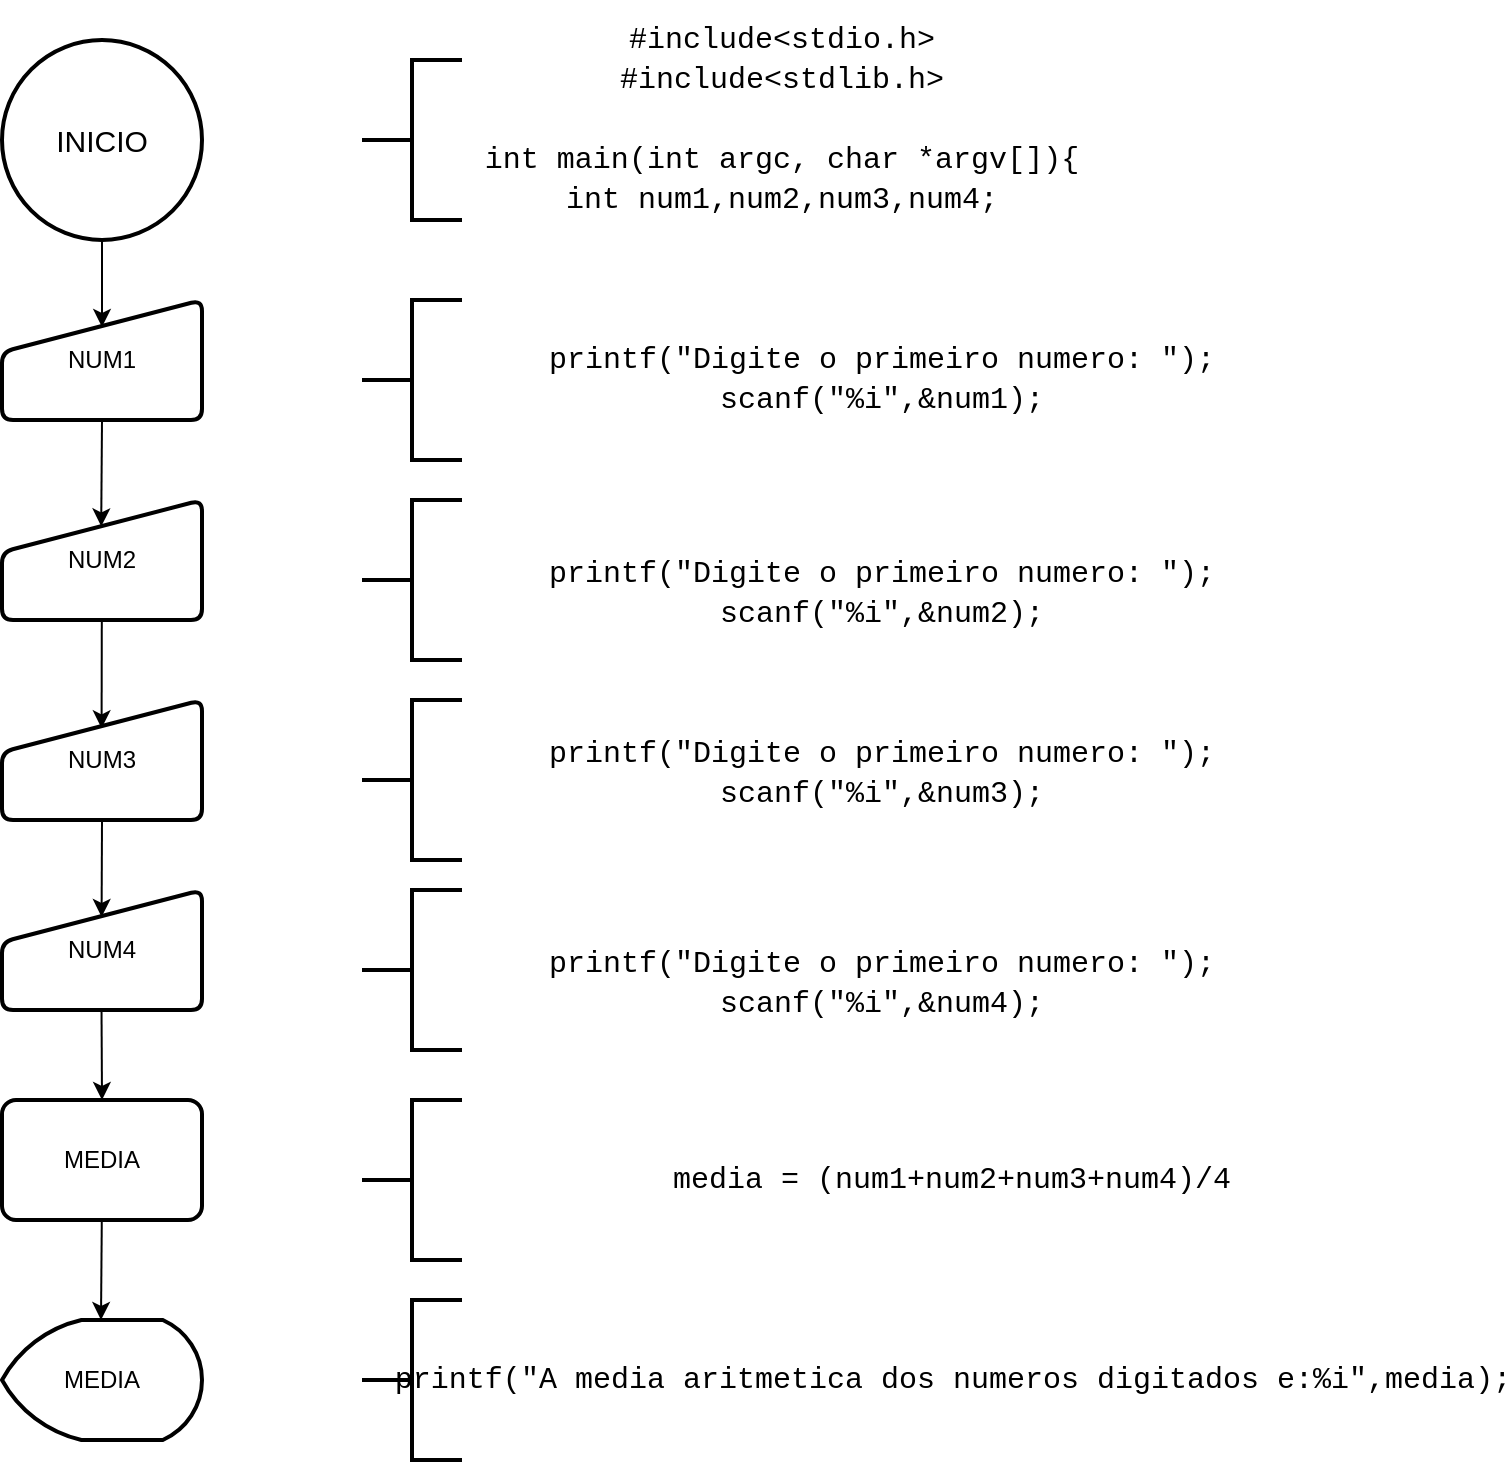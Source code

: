 <mxfile version="14.9.8" type="github">
  <diagram id="C5RBs43oDa-KdzZeNtuy" name="Page-1">
    <mxGraphModel dx="1422" dy="762" grid="1" gridSize="10" guides="1" tooltips="1" connect="1" arrows="1" fold="1" page="1" pageScale="1" pageWidth="827" pageHeight="1169" background="none" math="1" shadow="0">
      <root>
        <mxCell id="WIyWlLk6GJQsqaUBKTNV-0" />
        <mxCell id="WIyWlLk6GJQsqaUBKTNV-1" parent="WIyWlLk6GJQsqaUBKTNV-0" />
        <mxCell id="nSisR4guIrfHE9iIkY8Y-0" value="NUM1" style="html=1;strokeWidth=2;shape=manualInput;whiteSpace=wrap;rounded=1;size=26;arcSize=11;verticalAlign=middle;align=center;" parent="WIyWlLk6GJQsqaUBKTNV-1" vertex="1">
          <mxGeometry x="80" y="260" width="100" height="60" as="geometry" />
        </mxCell>
        <mxCell id="nSisR4guIrfHE9iIkY8Y-1" value="&lt;font style=&quot;font-size: 15px&quot;&gt;INICIO&lt;/font&gt;" style="strokeWidth=2;html=1;shape=mxgraph.flowchart.start_2;whiteSpace=wrap;verticalAlign=middle;align=center;" parent="WIyWlLk6GJQsqaUBKTNV-1" vertex="1">
          <mxGeometry x="80" y="130" width="100" height="100" as="geometry" />
        </mxCell>
        <mxCell id="nSisR4guIrfHE9iIkY8Y-5" value="" style="endArrow=classic;html=1;exitX=0.5;exitY=1;exitDx=0;exitDy=0;exitPerimeter=0;entryX=0.5;entryY=0.225;entryDx=0;entryDy=0;entryPerimeter=0;" parent="WIyWlLk6GJQsqaUBKTNV-1" source="nSisR4guIrfHE9iIkY8Y-1" target="nSisR4guIrfHE9iIkY8Y-0" edge="1">
          <mxGeometry width="50" height="50" relative="1" as="geometry">
            <mxPoint x="36" y="340" as="sourcePoint" />
            <mxPoint x="130" y="270" as="targetPoint" />
          </mxGeometry>
        </mxCell>
        <mxCell id="nSisR4guIrfHE9iIkY8Y-6" value="" style="endArrow=classic;html=1;exitX=0.5;exitY=1;exitDx=0;exitDy=0;entryX=0.496;entryY=0.22;entryDx=0;entryDy=0;entryPerimeter=0;" parent="WIyWlLk6GJQsqaUBKTNV-1" source="nSisR4guIrfHE9iIkY8Y-0" edge="1">
          <mxGeometry width="50" height="50" relative="1" as="geometry">
            <mxPoint x="129" y="330.0" as="sourcePoint" />
            <mxPoint x="129.6" y="373.2" as="targetPoint" />
          </mxGeometry>
        </mxCell>
        <mxCell id="pyFOSILM-I7uizpb-qyc-0" value="MEDIA" style="strokeWidth=2;html=1;shape=mxgraph.flowchart.display;whiteSpace=wrap;" parent="WIyWlLk6GJQsqaUBKTNV-1" vertex="1">
          <mxGeometry x="80" y="770" width="100" height="60" as="geometry" />
        </mxCell>
        <mxCell id="pyFOSILM-I7uizpb-qyc-3" value="&#xa;&#xa;&lt;div style=&quot;font-family: consolas, &amp;quot;courier new&amp;quot;, monospace; font-weight: normal; font-size: 15px; line-height: 20px;&quot;&gt;&lt;div&gt;&lt;span style=&quot;&quot;&gt;printf&lt;/span&gt;&lt;span style=&quot;&quot;&gt;(&lt;/span&gt;&lt;span style=&quot;&quot;&gt;&quot;Digite&amp;nbsp;o&amp;nbsp;primeiro&amp;nbsp;numero:&amp;nbsp;&quot;&lt;/span&gt;&lt;span style=&quot;&quot;&gt;);&lt;/span&gt;&lt;/div&gt;&lt;div&gt;&lt;span style=&quot;&quot;&gt;scanf&lt;/span&gt;&lt;span style=&quot;&quot;&gt;(&lt;/span&gt;&lt;span style=&quot;&quot;&gt;&quot;&lt;/span&gt;&lt;span style=&quot;&quot;&gt;%i&lt;/span&gt;&lt;span style=&quot;&quot;&gt;&quot;&lt;/span&gt;&lt;span style=&quot;&quot;&gt;,&amp;amp;&lt;/span&gt;&lt;span style=&quot;&quot;&gt;num1&lt;/span&gt;&lt;span style=&quot;&quot;&gt;);&lt;/span&gt;&lt;/div&gt;&lt;/div&gt;&#xa;&#xa;" style="text;html=1;strokeColor=none;fillColor=none;align=center;verticalAlign=middle;whiteSpace=wrap;rounded=0;labelBorderColor=none;" parent="WIyWlLk6GJQsqaUBKTNV-1" vertex="1">
          <mxGeometry x="320" y="280" width="400" height="40" as="geometry" />
        </mxCell>
        <mxCell id="pyFOSILM-I7uizpb-qyc-4" value="" style="strokeWidth=2;html=1;shape=mxgraph.flowchart.annotation_2;align=left;labelPosition=right;pointerEvents=1;" parent="WIyWlLk6GJQsqaUBKTNV-1" vertex="1">
          <mxGeometry x="260" y="360" width="50" height="80" as="geometry" />
        </mxCell>
        <mxCell id="pyFOSILM-I7uizpb-qyc-6" value="" style="strokeWidth=2;html=1;shape=mxgraph.flowchart.annotation_2;align=left;labelPosition=right;pointerEvents=1;" parent="WIyWlLk6GJQsqaUBKTNV-1" vertex="1">
          <mxGeometry x="260" y="260" width="50" height="80" as="geometry" />
        </mxCell>
        <mxCell id="pyFOSILM-I7uizpb-qyc-7" value="" style="strokeWidth=2;html=1;shape=mxgraph.flowchart.annotation_2;align=left;labelPosition=right;pointerEvents=1;" parent="WIyWlLk6GJQsqaUBKTNV-1" vertex="1">
          <mxGeometry x="260" y="660" width="50" height="80" as="geometry" />
        </mxCell>
        <mxCell id="pyFOSILM-I7uizpb-qyc-10" value="&lt;div style=&quot;font-family: &amp;#34;consolas&amp;#34; , &amp;#34;courier new&amp;#34; , monospace ; font-weight: normal ; font-size: 15px ; line-height: 20px&quot;&gt;&lt;div style=&quot;font-family: &amp;#34;consolas&amp;#34; , &amp;#34;courier new&amp;#34; , monospace ; line-height: 20px&quot;&gt;media = (num1+num2+num3+num4)/4&lt;/div&gt;&lt;/div&gt;" style="text;html=1;rounded=0;align=center;verticalAlign=middle;labelBorderColor=none;whiteSpace=wrap;" parent="WIyWlLk6GJQsqaUBKTNV-1" vertex="1">
          <mxGeometry x="310" y="680" width="490" height="40" as="geometry" />
        </mxCell>
        <mxCell id="pyFOSILM-I7uizpb-qyc-12" value="&lt;div style=&quot;font-family: &amp;#34;consolas&amp;#34; , &amp;#34;courier new&amp;#34; , monospace ; font-weight: normal ; font-size: 15px ; line-height: 20px&quot;&gt;&lt;div style=&quot;font-family: &amp;#34;consolas&amp;#34; , &amp;#34;courier new&amp;#34; , monospace ; line-height: 20px&quot;&gt;&lt;div&gt;&lt;span&gt;#include&lt;/span&gt;&lt;span&gt;&amp;lt;stdio.h&amp;gt;&lt;/span&gt;&lt;/div&gt;&lt;div&gt;&lt;span&gt;#include&lt;/span&gt;&lt;span&gt;&amp;lt;stdlib.h&amp;gt;&lt;/span&gt;&lt;/div&gt;&lt;br&gt;&lt;div&gt;&lt;span&gt;int&lt;/span&gt;&amp;nbsp;&lt;span&gt;main&lt;/span&gt;(&lt;span&gt;int&lt;/span&gt;&amp;nbsp;&lt;span&gt;argc&lt;/span&gt;,&amp;nbsp;&lt;span&gt;char&lt;/span&gt;&amp;nbsp;*&lt;span&gt;argv&lt;/span&gt;&lt;span&gt;[]&lt;/span&gt;){&lt;/div&gt;&lt;div&gt;&lt;span&gt;int&lt;/span&gt;&amp;nbsp;num1,num2,num3,num4;&lt;/div&gt;&lt;/div&gt;&lt;/div&gt;" style="text;whiteSpace=wrap;html=1;rounded=0;align=center;verticalAlign=middle;labelBorderColor=none;" parent="WIyWlLk6GJQsqaUBKTNV-1" vertex="1">
          <mxGeometry x="320" y="110" width="300" height="120" as="geometry" />
        </mxCell>
        <mxCell id="pyFOSILM-I7uizpb-qyc-13" value="" style="strokeWidth=2;html=1;shape=mxgraph.flowchart.annotation_2;align=left;labelPosition=right;pointerEvents=1;" parent="WIyWlLk6GJQsqaUBKTNV-1" vertex="1">
          <mxGeometry x="260" y="140" width="50" height="80" as="geometry" />
        </mxCell>
        <mxCell id="WQtvyT2Jt8s8oRUtYBUV-0" value="MEDIA" style="rounded=1;whiteSpace=wrap;html=1;absoluteArcSize=1;arcSize=14;strokeWidth=2;align=center;verticalAlign=middle;" parent="WIyWlLk6GJQsqaUBKTNV-1" vertex="1">
          <mxGeometry x="80" y="660" width="100" height="60" as="geometry" />
        </mxCell>
        <mxCell id="WQtvyT2Jt8s8oRUtYBUV-1" value="" style="endArrow=classic;html=1;exitX=0.5;exitY=1;exitDx=0;exitDy=0;" parent="WIyWlLk6GJQsqaUBKTNV-1" edge="1">
          <mxGeometry width="50" height="50" relative="1" as="geometry">
            <mxPoint x="129.9" y="720" as="sourcePoint" />
            <mxPoint x="129.5" y="770" as="targetPoint" />
          </mxGeometry>
        </mxCell>
        <mxCell id="WQtvyT2Jt8s8oRUtYBUV-2" value="NUM2" style="html=1;strokeWidth=2;shape=manualInput;whiteSpace=wrap;rounded=1;size=26;arcSize=11;verticalAlign=middle;align=center;" parent="WIyWlLk6GJQsqaUBKTNV-1" vertex="1">
          <mxGeometry x="80" y="360" width="100" height="60" as="geometry" />
        </mxCell>
        <mxCell id="WQtvyT2Jt8s8oRUtYBUV-3" value="" style="endArrow=classic;html=1;exitX=0.5;exitY=1;exitDx=0;exitDy=0;entryX=0.498;entryY=0.236;entryDx=0;entryDy=0;entryPerimeter=0;" parent="WIyWlLk6GJQsqaUBKTNV-1" target="oTk-Pp67aPwzLTNpCu4k-0" edge="1">
          <mxGeometry width="50" height="50" relative="1" as="geometry">
            <mxPoint x="129.9" y="420" as="sourcePoint" />
            <mxPoint x="130" y="460" as="targetPoint" />
          </mxGeometry>
        </mxCell>
        <mxCell id="WQtvyT2Jt8s8oRUtYBUV-4" value="" style="strokeWidth=2;html=1;shape=mxgraph.flowchart.annotation_2;align=left;labelPosition=right;pointerEvents=1;" parent="WIyWlLk6GJQsqaUBKTNV-1" vertex="1">
          <mxGeometry x="260" y="760" width="50" height="80" as="geometry" />
        </mxCell>
        <mxCell id="WQtvyT2Jt8s8oRUtYBUV-5" value="&lt;div style=&quot;font-family: &amp;#34;consolas&amp;#34; , &amp;#34;courier new&amp;#34; , monospace ; font-weight: normal ; font-size: 15px ; line-height: 20px&quot;&gt;&lt;div style=&quot;font-family: &amp;#34;consolas&amp;#34; , &amp;#34;courier new&amp;#34; , monospace ; line-height: 20px&quot;&gt;&lt;span&gt;printf&lt;/span&gt;(&lt;span style=&quot;font-family: &amp;#34;consolas&amp;#34; , &amp;#34;courier new&amp;#34; , monospace&quot;&gt;&quot;A&amp;nbsp;media&amp;nbsp;aritmetica&amp;nbsp;dos&amp;nbsp;numeros&amp;nbsp;digitados&amp;nbsp;e:&lt;/span&gt;&lt;span style=&quot;font-family: &amp;#34;consolas&amp;#34; , &amp;#34;courier new&amp;#34; , monospace&quot;&gt;%i&lt;/span&gt;&lt;span style=&quot;font-family: &amp;#34;consolas&amp;#34; , &amp;#34;courier new&amp;#34; , monospace&quot;&gt;&quot;,&lt;/span&gt;&lt;span style=&quot;font-family: &amp;#34;consolas&amp;#34; , &amp;#34;courier new&amp;#34; , monospace&quot;&gt;media&lt;/span&gt;&lt;span&gt;)&lt;/span&gt;&lt;span&gt;;&lt;/span&gt;&lt;/div&gt;&lt;/div&gt;" style="text;html=1;rounded=0;align=center;verticalAlign=middle;labelBorderColor=none;whiteSpace=wrap;" parent="WIyWlLk6GJQsqaUBKTNV-1" vertex="1">
          <mxGeometry x="317.5" y="780" width="475" height="40" as="geometry" />
        </mxCell>
        <mxCell id="oTk-Pp67aPwzLTNpCu4k-0" value="NUM3" style="html=1;strokeWidth=2;shape=manualInput;whiteSpace=wrap;rounded=1;size=26;arcSize=11;verticalAlign=middle;align=center;" parent="WIyWlLk6GJQsqaUBKTNV-1" vertex="1">
          <mxGeometry x="80" y="460" width="100" height="60" as="geometry" />
        </mxCell>
        <mxCell id="oTk-Pp67aPwzLTNpCu4k-2" value="" style="endArrow=classic;html=1;entryX=0.498;entryY=0.225;entryDx=0;entryDy=0;entryPerimeter=0;" parent="WIyWlLk6GJQsqaUBKTNV-1" target="oTk-Pp67aPwzLTNpCu4k-7" edge="1">
          <mxGeometry width="50" height="50" relative="1" as="geometry">
            <mxPoint x="130" y="520" as="sourcePoint" />
            <mxPoint x="110" y="570" as="targetPoint" />
          </mxGeometry>
        </mxCell>
        <mxCell id="oTk-Pp67aPwzLTNpCu4k-4" value="" style="strokeWidth=2;html=1;shape=mxgraph.flowchart.annotation_2;align=left;labelPosition=right;pointerEvents=1;" parent="WIyWlLk6GJQsqaUBKTNV-1" vertex="1">
          <mxGeometry x="260" y="555" width="50" height="80" as="geometry" />
        </mxCell>
        <mxCell id="oTk-Pp67aPwzLTNpCu4k-5" value="" style="strokeWidth=2;html=1;shape=mxgraph.flowchart.annotation_2;align=left;labelPosition=right;pointerEvents=1;" parent="WIyWlLk6GJQsqaUBKTNV-1" vertex="1">
          <mxGeometry x="260" y="460" width="50" height="80" as="geometry" />
        </mxCell>
        <mxCell id="oTk-Pp67aPwzLTNpCu4k-7" value="NUM4" style="html=1;strokeWidth=2;shape=manualInput;whiteSpace=wrap;rounded=1;size=26;arcSize=11;verticalAlign=middle;align=center;" parent="WIyWlLk6GJQsqaUBKTNV-1" vertex="1">
          <mxGeometry x="80" y="555" width="100" height="60" as="geometry" />
        </mxCell>
        <mxCell id="oTk-Pp67aPwzLTNpCu4k-8" value="" style="endArrow=classic;html=1;exitX=0.5;exitY=1;exitDx=0;exitDy=0;entryX=0.5;entryY=0;entryDx=0;entryDy=0;" parent="WIyWlLk6GJQsqaUBKTNV-1" target="WQtvyT2Jt8s8oRUtYBUV-0" edge="1">
          <mxGeometry width="50" height="50" relative="1" as="geometry">
            <mxPoint x="129.76" y="615" as="sourcePoint" />
            <mxPoint x="129.86" y="655" as="targetPoint" />
          </mxGeometry>
        </mxCell>
        <mxCell id="oTk-Pp67aPwzLTNpCu4k-11" value="&lt;br&gt;&lt;br&gt;&lt;div style=&quot;font-family: &amp;#34;consolas&amp;#34; , &amp;#34;courier new&amp;#34; , monospace ; font-weight: normal ; font-size: 15px ; line-height: 20px&quot;&gt;&lt;div&gt;&lt;span&gt;printf&lt;/span&gt;&lt;span&gt;(&lt;/span&gt;&lt;span&gt;&quot;Digite&amp;nbsp;o&amp;nbsp;primeiro&amp;nbsp;numero:&amp;nbsp;&quot;&lt;/span&gt;&lt;span&gt;);&lt;/span&gt;&lt;/div&gt;&lt;div&gt;&lt;span&gt;scanf&lt;/span&gt;&lt;span&gt;(&lt;/span&gt;&lt;span&gt;&quot;&lt;/span&gt;&lt;span&gt;%i&lt;/span&gt;&lt;span&gt;&quot;&lt;/span&gt;&lt;span&gt;,&amp;amp;&lt;/span&gt;&lt;span&gt;num2&lt;/span&gt;&lt;span&gt;);&lt;/span&gt;&lt;/div&gt;&lt;/div&gt;&lt;br&gt;" style="text;html=1;strokeColor=none;fillColor=none;align=center;verticalAlign=middle;whiteSpace=wrap;rounded=0;labelBorderColor=none;" parent="WIyWlLk6GJQsqaUBKTNV-1" vertex="1">
          <mxGeometry x="320" y="380" width="400" height="40" as="geometry" />
        </mxCell>
        <mxCell id="oTk-Pp67aPwzLTNpCu4k-12" value="&lt;br&gt;&lt;br&gt;&lt;div style=&quot;font-family: &amp;#34;consolas&amp;#34; , &amp;#34;courier new&amp;#34; , monospace ; font-weight: normal ; font-size: 15px ; line-height: 20px&quot;&gt;&lt;div&gt;&lt;span&gt;printf&lt;/span&gt;&lt;span&gt;(&lt;/span&gt;&lt;span&gt;&quot;Digite&amp;nbsp;o&amp;nbsp;primeiro&amp;nbsp;numero:&amp;nbsp;&quot;&lt;/span&gt;&lt;span&gt;);&lt;/span&gt;&lt;/div&gt;&lt;div&gt;&lt;span&gt;scanf&lt;/span&gt;&lt;span&gt;(&lt;/span&gt;&lt;span&gt;&quot;&lt;/span&gt;&lt;span&gt;%i&lt;/span&gt;&lt;span&gt;&quot;&lt;/span&gt;&lt;span&gt;,&amp;amp;&lt;/span&gt;&lt;span&gt;num3&lt;/span&gt;&lt;span&gt;);&lt;/span&gt;&lt;/div&gt;&lt;/div&gt;&lt;br&gt;" style="text;html=1;strokeColor=none;fillColor=none;align=center;verticalAlign=middle;whiteSpace=wrap;rounded=0;labelBorderColor=none;" parent="WIyWlLk6GJQsqaUBKTNV-1" vertex="1">
          <mxGeometry x="320" y="470" width="400" height="40" as="geometry" />
        </mxCell>
        <mxCell id="oTk-Pp67aPwzLTNpCu4k-13" value="&lt;br&gt;&lt;br&gt;&lt;div style=&quot;font-family: &amp;#34;consolas&amp;#34; , &amp;#34;courier new&amp;#34; , monospace ; font-weight: normal ; font-size: 15px ; line-height: 20px&quot;&gt;&lt;div&gt;&lt;span&gt;printf&lt;/span&gt;&lt;span&gt;(&lt;/span&gt;&lt;span&gt;&quot;Digite&amp;nbsp;o&amp;nbsp;primeiro&amp;nbsp;numero:&amp;nbsp;&quot;&lt;/span&gt;&lt;span&gt;);&lt;/span&gt;&lt;/div&gt;&lt;div&gt;&lt;span&gt;scanf&lt;/span&gt;&lt;span&gt;(&lt;/span&gt;&lt;span&gt;&quot;&lt;/span&gt;&lt;span&gt;%i&lt;/span&gt;&lt;span&gt;&quot;&lt;/span&gt;&lt;span&gt;,&amp;amp;&lt;/span&gt;&lt;span&gt;num4&lt;/span&gt;&lt;span&gt;);&lt;/span&gt;&lt;/div&gt;&lt;/div&gt;&lt;br&gt;" style="text;html=1;strokeColor=none;fillColor=none;align=center;verticalAlign=middle;whiteSpace=wrap;rounded=0;labelBorderColor=none;" parent="WIyWlLk6GJQsqaUBKTNV-1" vertex="1">
          <mxGeometry x="320" y="575" width="400" height="40" as="geometry" />
        </mxCell>
      </root>
    </mxGraphModel>
  </diagram>
</mxfile>

